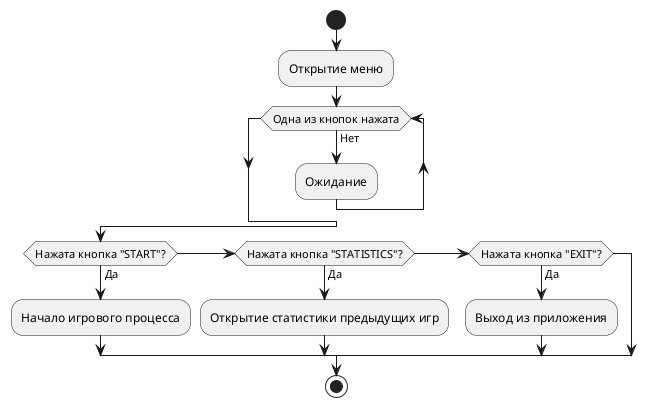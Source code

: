 @startuml
start

:Открытие меню;
while (Одна из кнопок нажата) is (Нет)
    :Ожидание;
endwhile

if (Нажата кнопка "START"?) then (Да)
  :Начало игрового процесса;
elseif (Нажата кнопка "STATISTICS"?) then (Да)
  :Открытие статистики предыдущих игр;
elseif (Нажата кнопка "EXIT"?) then (Да)
  :Выход из приложения;
endif

stop
@enduml